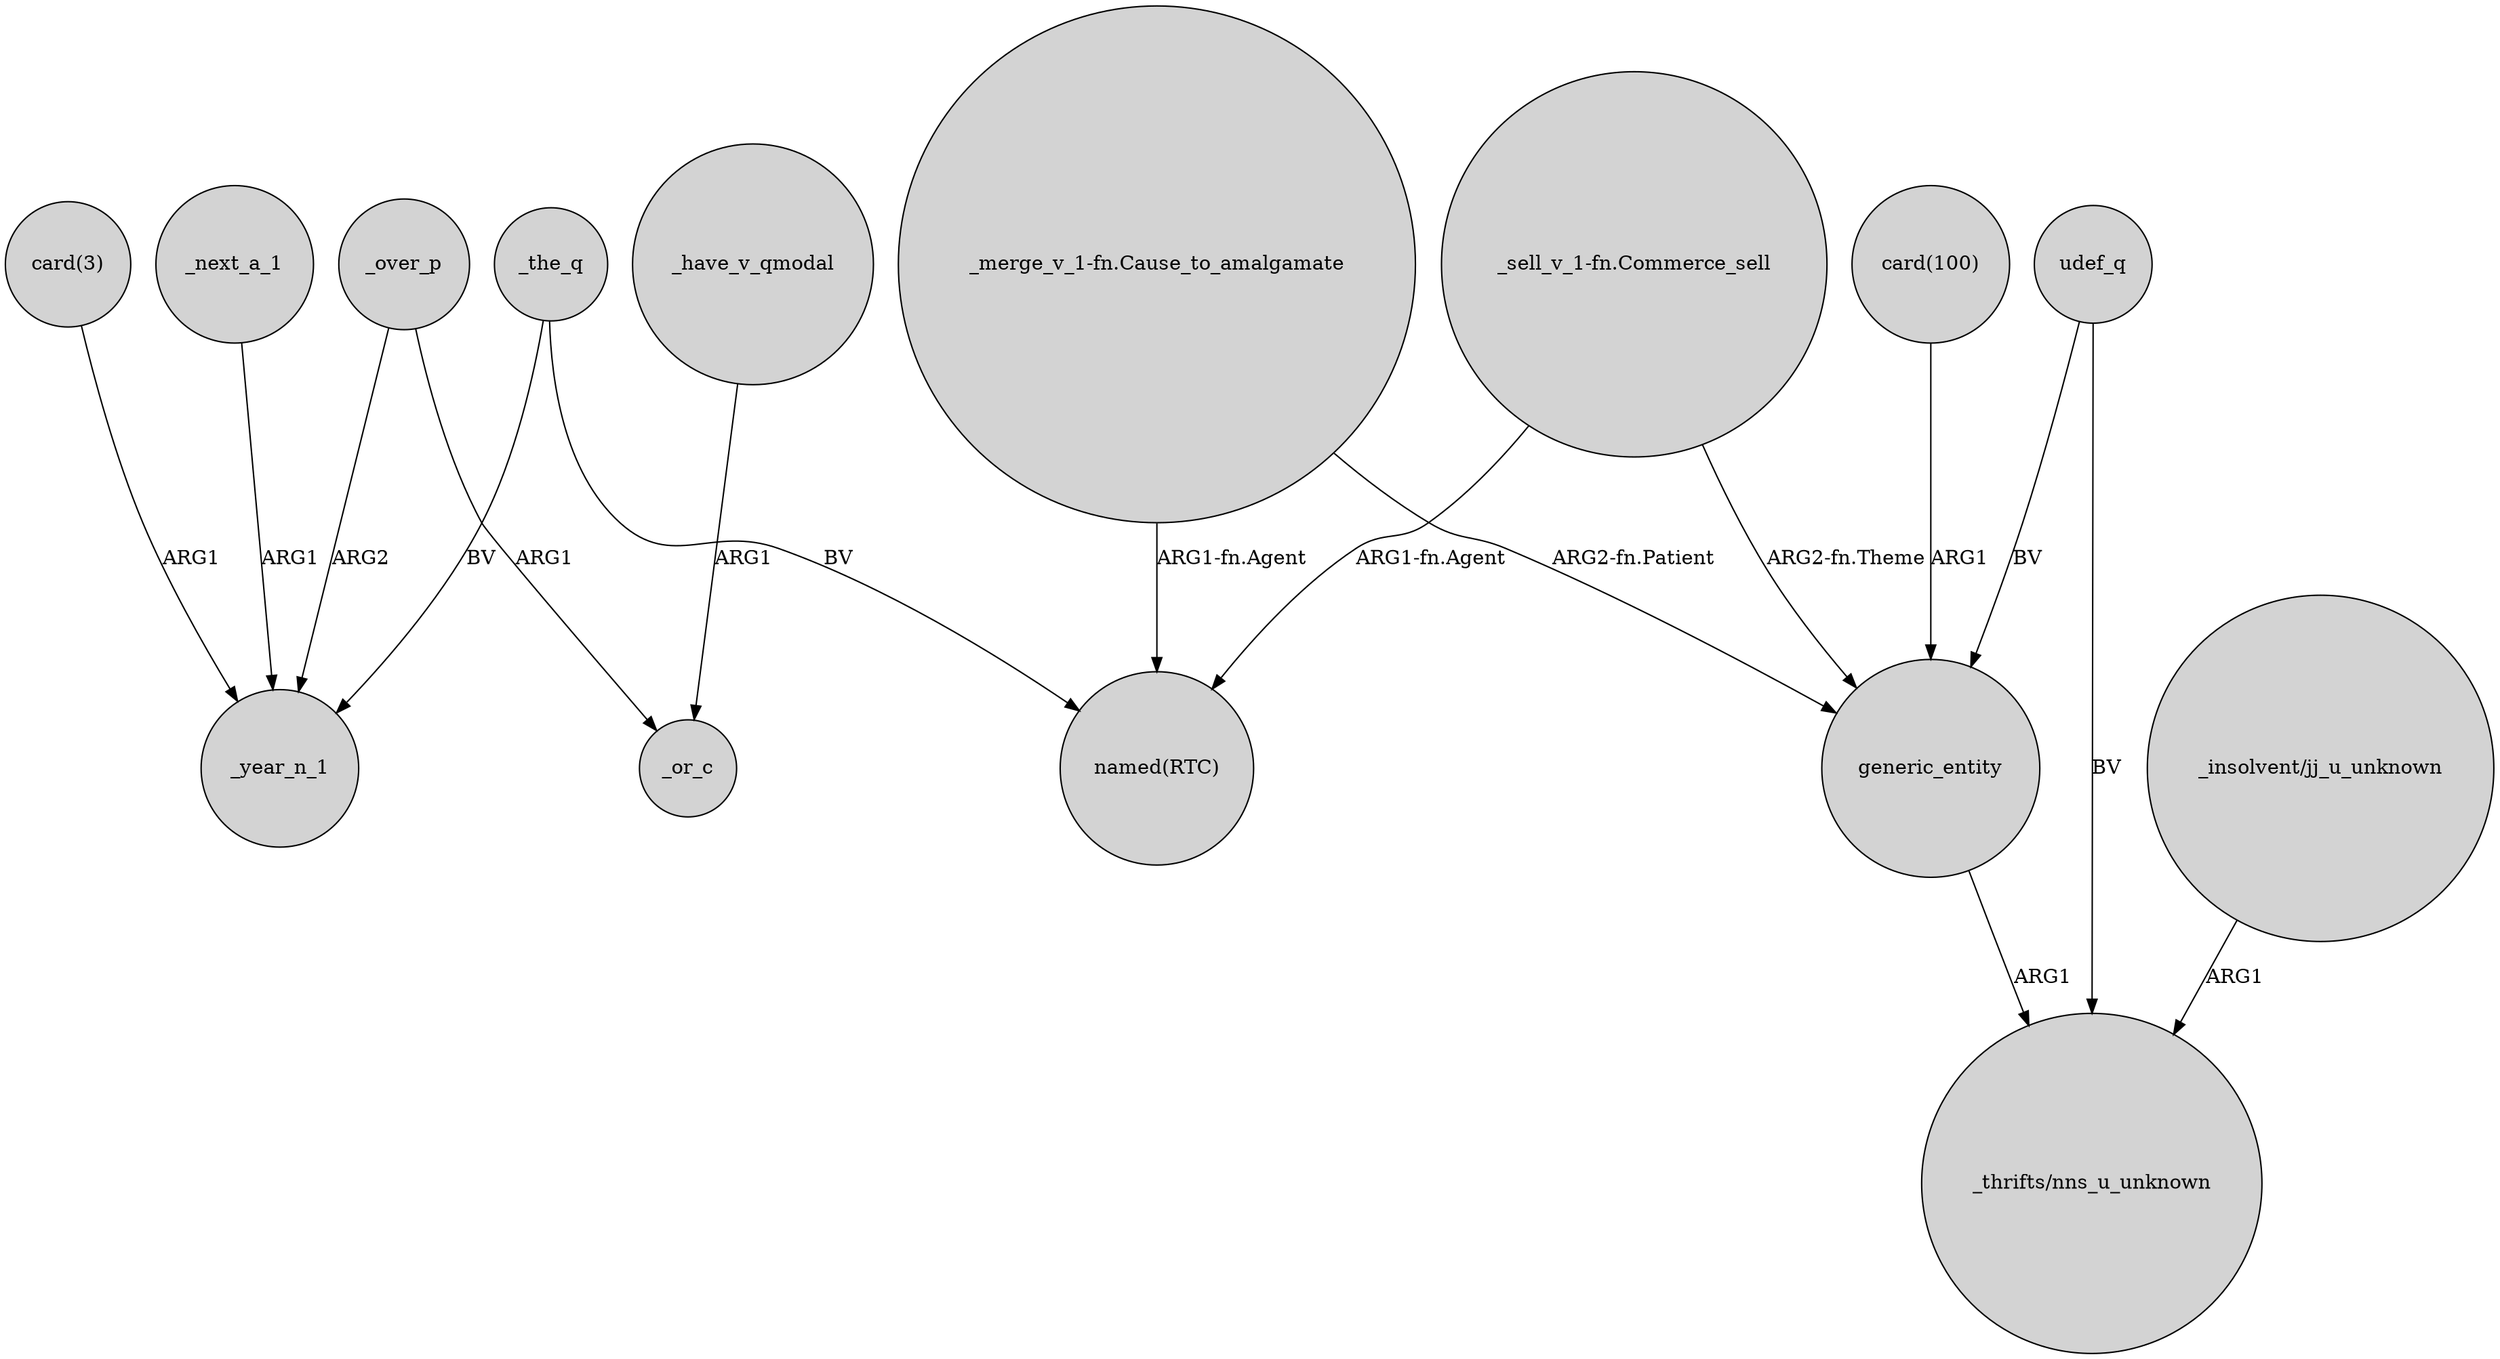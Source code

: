digraph {
	node [shape=circle style=filled]
	"_merge_v_1-fn.Cause_to_amalgamate" -> "named(RTC)" [label="ARG1-fn.Agent"]
	_over_p -> _year_n_1 [label=ARG2]
	"_merge_v_1-fn.Cause_to_amalgamate" -> generic_entity [label="ARG2-fn.Patient"]
	generic_entity -> "_thrifts/nns_u_unknown" [label=ARG1]
	udef_q -> generic_entity [label=BV]
	_the_q -> "named(RTC)" [label=BV]
	_next_a_1 -> _year_n_1 [label=ARG1]
	_have_v_qmodal -> _or_c [label=ARG1]
	"card(100)" -> generic_entity [label=ARG1]
	"card(3)" -> _year_n_1 [label=ARG1]
	udef_q -> "_thrifts/nns_u_unknown" [label=BV]
	"_sell_v_1-fn.Commerce_sell" -> "named(RTC)" [label="ARG1-fn.Agent"]
	"_insolvent/jj_u_unknown" -> "_thrifts/nns_u_unknown" [label=ARG1]
	_the_q -> _year_n_1 [label=BV]
	"_sell_v_1-fn.Commerce_sell" -> generic_entity [label="ARG2-fn.Theme"]
	_over_p -> _or_c [label=ARG1]
}
